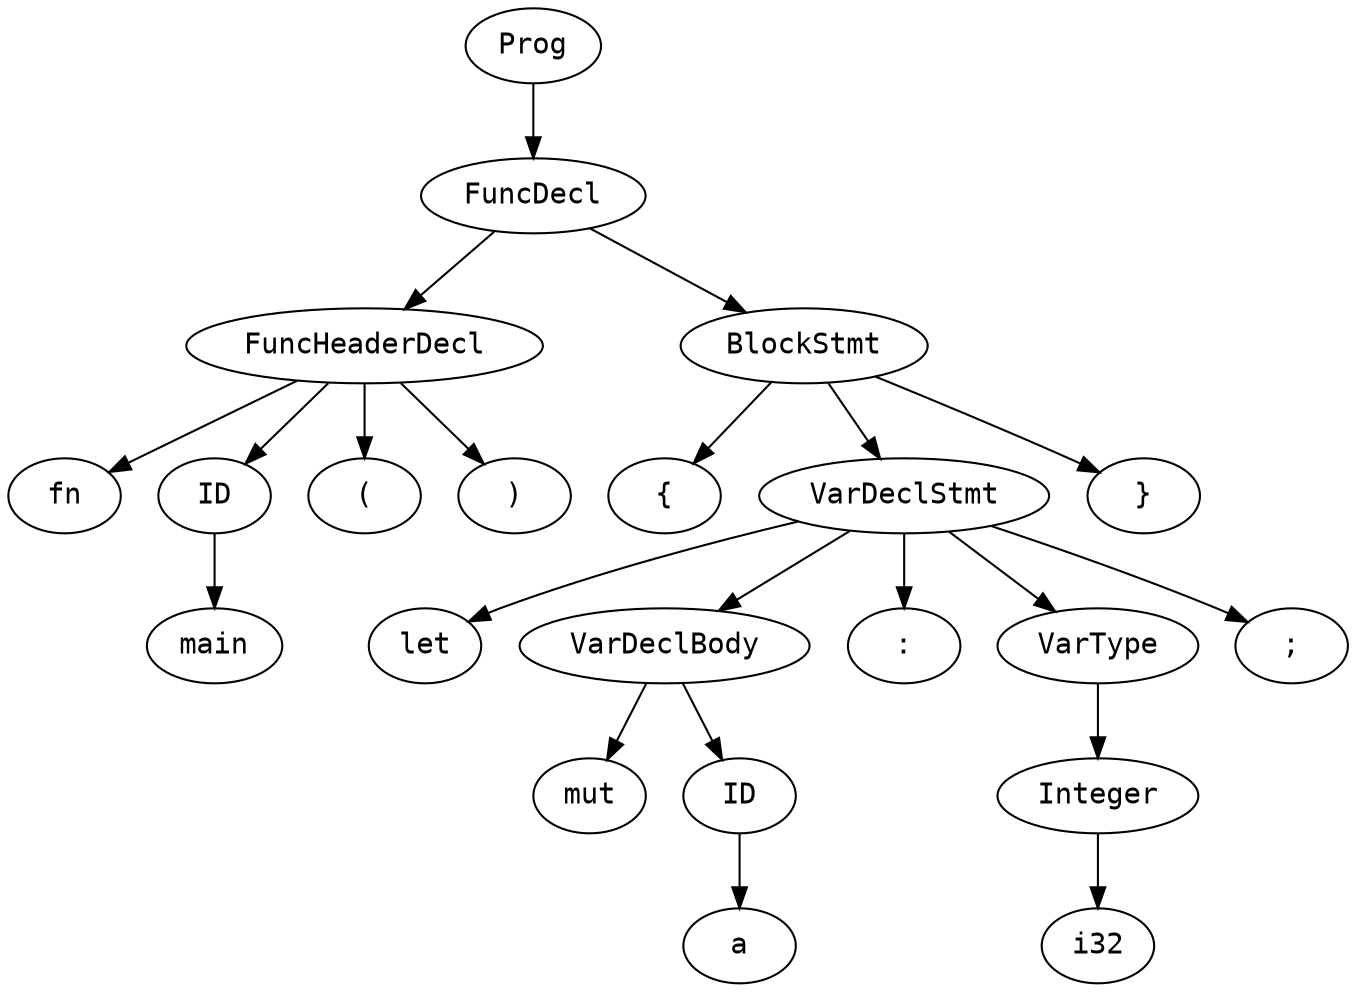 digraph AST {
    node [shape=ellipse, fontname="Courier"]

    // define nodes
    Prog0[label = "Prog"]
    FuncDecl1[label = "FuncDecl"]
    FuncHeaderDecl2[label = "FuncHeaderDecl"]
    fn3[label = "fn"]
    ID4[label = "ID"]
    main5[label = "main"]
    LPAREN6[label = "("]
    RPAREN7[label = ")"]
    BlockStmt8[label = "BlockStmt"]
    LBRACE9[label = "{"]
    VarDeclStmt11[label = "VarDeclStmt"]
    let12[label = "let"]
    VarDeclBody13[label = "VarDeclBody"]
    mut16[label = "mut"]
    ID14[label = "ID"]
    a15[label = "a"]
    COLON17[label = ":"]
    VarType18[label = "VarType"]
    Integer19[label = "Integer"]
    i3220[label = "i32"]
    SEMICOLON21[label = ";"]
    RBRACE10[label = "}"]

    // define edges
    Prog0 -> FuncDecl1
    FuncDecl1 -> FuncHeaderDecl2
    FuncDecl1 -> BlockStmt8
    FuncHeaderDecl2 -> fn3
    FuncHeaderDecl2 -> ID4
    ID4 -> main5
    FuncHeaderDecl2 -> LPAREN6
    FuncHeaderDecl2 -> RPAREN7
    BlockStmt8 -> LBRACE9
    VarDeclStmt11 -> let12
    VarDeclBody13 -> mut16
    VarDeclBody13 -> ID14
    ID14 -> a15
    VarDeclStmt11 -> VarDeclBody13
    VarDeclStmt11 -> COLON17
    VarType18 -> Integer19
    Integer19 -> i3220
    VarDeclStmt11 -> VarType18
    VarDeclStmt11 -> SEMICOLON21
    BlockStmt8 -> VarDeclStmt11
    BlockStmt8 -> RBRACE10

}
